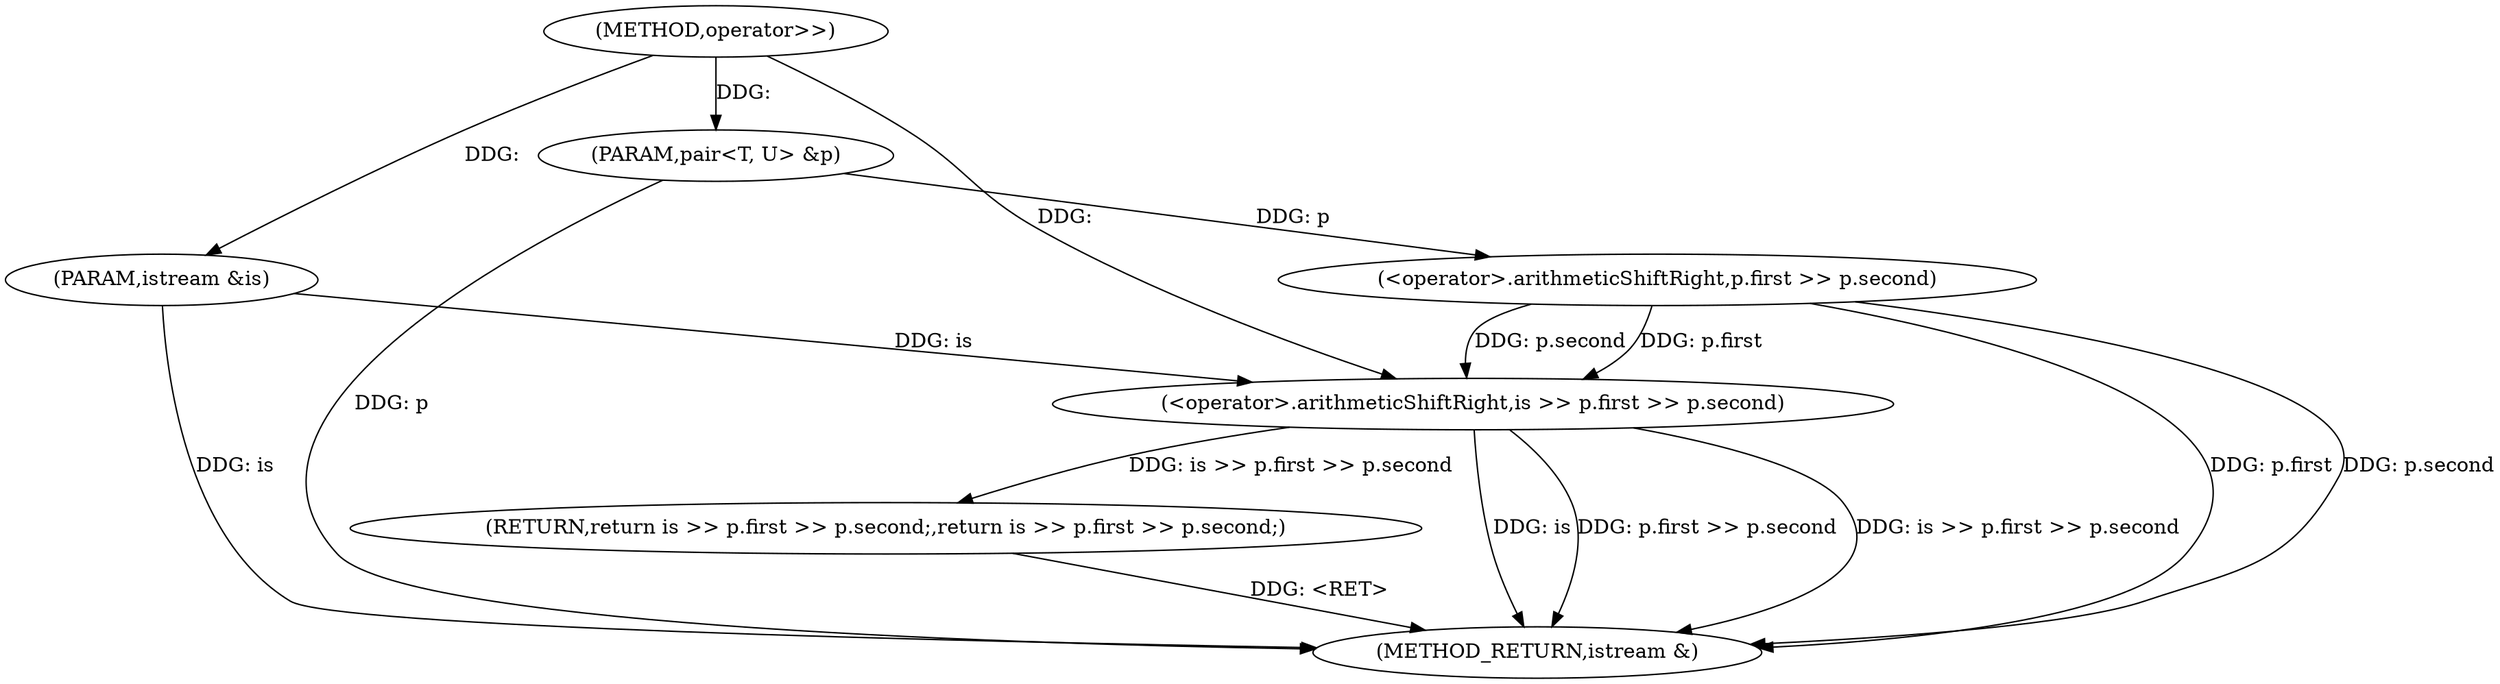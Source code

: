 digraph "operator>>" {  
"1000135" [label = "(METHOD,operator>>)" ]
"1000149" [label = "(METHOD_RETURN,istream &)" ]
"1000136" [label = "(PARAM,istream &is)" ]
"1000137" [label = "(PARAM,pair<T, U> &p)" ]
"1000139" [label = "(RETURN,return is >> p.first >> p.second;,return is >> p.first >> p.second;)" ]
"1000140" [label = "(<operator>.arithmeticShiftRight,is >> p.first >> p.second)" ]
"1000142" [label = "(<operator>.arithmeticShiftRight,p.first >> p.second)" ]
  "1000139" -> "1000149"  [ label = "DDG: <RET>"] 
  "1000136" -> "1000149"  [ label = "DDG: is"] 
  "1000137" -> "1000149"  [ label = "DDG: p"] 
  "1000140" -> "1000149"  [ label = "DDG: is"] 
  "1000142" -> "1000149"  [ label = "DDG: p.first"] 
  "1000142" -> "1000149"  [ label = "DDG: p.second"] 
  "1000140" -> "1000149"  [ label = "DDG: p.first >> p.second"] 
  "1000140" -> "1000149"  [ label = "DDG: is >> p.first >> p.second"] 
  "1000135" -> "1000136"  [ label = "DDG: "] 
  "1000135" -> "1000137"  [ label = "DDG: "] 
  "1000140" -> "1000139"  [ label = "DDG: is >> p.first >> p.second"] 
  "1000136" -> "1000140"  [ label = "DDG: is"] 
  "1000135" -> "1000140"  [ label = "DDG: "] 
  "1000142" -> "1000140"  [ label = "DDG: p.second"] 
  "1000142" -> "1000140"  [ label = "DDG: p.first"] 
  "1000137" -> "1000142"  [ label = "DDG: p"] 
}
